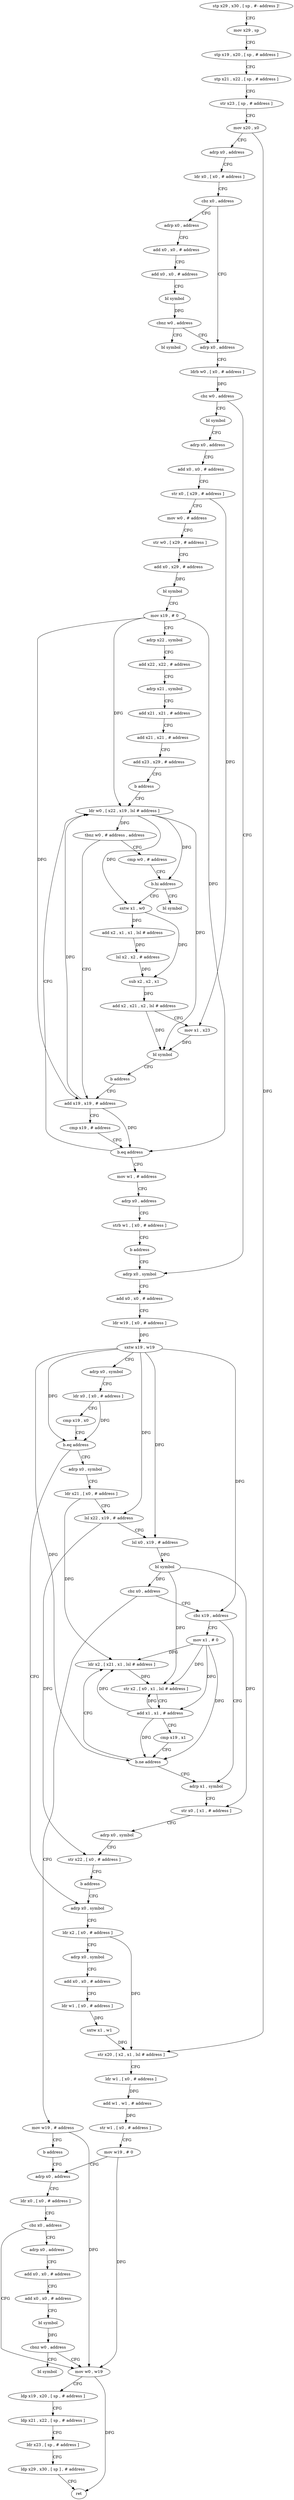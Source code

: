 digraph "func" {
"165632" [label = "stp x29 , x30 , [ sp , #- address ]!" ]
"165636" [label = "mov x29 , sp" ]
"165640" [label = "stp x19 , x20 , [ sp , # address ]" ]
"165644" [label = "stp x21 , x22 , [ sp , # address ]" ]
"165648" [label = "str x23 , [ sp , # address ]" ]
"165652" [label = "mov x20 , x0" ]
"165656" [label = "adrp x0 , address" ]
"165660" [label = "ldr x0 , [ x0 , # address ]" ]
"165664" [label = "cbz x0 , address" ]
"165688" [label = "adrp x0 , address" ]
"165668" [label = "adrp x0 , address" ]
"165692" [label = "ldrb w0 , [ x0 , # address ]" ]
"165696" [label = "cbz w0 , address" ]
"165836" [label = "bl symbol" ]
"165700" [label = "adrp x0 , symbol" ]
"165672" [label = "add x0 , x0 , # address" ]
"165676" [label = "add x0 , x0 , # address" ]
"165680" [label = "bl symbol" ]
"165684" [label = "cbnz w0 , address" ]
"165832" [label = "bl symbol" ]
"165840" [label = "adrp x0 , address" ]
"165844" [label = "add x0 , x0 , # address" ]
"165848" [label = "str x0 , [ x29 , # address ]" ]
"165852" [label = "mov w0 , # address" ]
"165856" [label = "str w0 , [ x29 , # address ]" ]
"165860" [label = "add x0 , x29 , # address" ]
"165864" [label = "bl symbol" ]
"165868" [label = "mov x19 , # 0" ]
"165872" [label = "adrp x22 , symbol" ]
"165876" [label = "add x22 , x22 , # address" ]
"165880" [label = "adrp x21 , symbol" ]
"165884" [label = "add x21 , x21 , # address" ]
"165888" [label = "add x21 , x21 , # address" ]
"165892" [label = "add x23 , x29 , # address" ]
"165896" [label = "b address" ]
"165916" [label = "ldr w0 , [ x22 , x19 , lsl # address ]" ]
"165704" [label = "add x0 , x0 , # address" ]
"165708" [label = "ldr w19 , [ x0 , # address ]" ]
"165712" [label = "sxtw x19 , w19" ]
"165716" [label = "adrp x0 , symbol" ]
"165720" [label = "ldr x0 , [ x0 , # address ]" ]
"165724" [label = "cmp x19 , x0" ]
"165728" [label = "b.eq address" ]
"165980" [label = "adrp x0 , symbol" ]
"165732" [label = "adrp x0 , symbol" ]
"165920" [label = "tbnz w0 , # address , address" ]
"165904" [label = "add x19 , x19 , # address" ]
"165924" [label = "cmp w0 , # address" ]
"165984" [label = "ldr x21 , [ x0 , # address ]" ]
"165988" [label = "lsl x22 , x19 , # address" ]
"165992" [label = "lsl x0 , x19 , # address" ]
"165996" [label = "bl symbol" ]
"166000" [label = "cbz x0 , address" ]
"166052" [label = "mov w19 , # address" ]
"166004" [label = "cbz x19 , address" ]
"165736" [label = "ldr x2 , [ x0 , # address ]" ]
"165740" [label = "adrp x0 , symbol" ]
"165744" [label = "add x0 , x0 , # address" ]
"165748" [label = "ldr w1 , [ x0 , # address ]" ]
"165752" [label = "sxtw x1 , w1" ]
"165756" [label = "str x20 , [ x2 , x1 , lsl # address ]" ]
"165760" [label = "ldr w1 , [ x0 , # address ]" ]
"165764" [label = "add w1 , w1 , # address" ]
"165768" [label = "str w1 , [ x0 , # address ]" ]
"165772" [label = "mov w19 , # 0" ]
"165776" [label = "adrp x0 , address" ]
"165908" [label = "cmp x19 , # address" ]
"165912" [label = "b.eq address" ]
"165964" [label = "mov w1 , # address" ]
"165928" [label = "b.hi address" ]
"165900" [label = "bl symbol" ]
"165932" [label = "sxtw x1 , w0" ]
"166056" [label = "b address" ]
"166032" [label = "adrp x1 , symbol" ]
"166008" [label = "mov x1 , # 0" ]
"165808" [label = "mov w0 , w19" ]
"165812" [label = "ldp x19 , x20 , [ sp , # address ]" ]
"165816" [label = "ldp x21 , x22 , [ sp , # address ]" ]
"165820" [label = "ldr x23 , [ sp , # address ]" ]
"165824" [label = "ldp x29 , x30 , [ sp ] , # address" ]
"165828" [label = "ret" ]
"165788" [label = "adrp x0 , address" ]
"165792" [label = "add x0 , x0 , # address" ]
"165796" [label = "add x0 , x0 , # address" ]
"165800" [label = "bl symbol" ]
"165804" [label = "cbnz w0 , address" ]
"166060" [label = "bl symbol" ]
"165968" [label = "adrp x0 , address" ]
"165972" [label = "strb w1 , [ x0 , # address ]" ]
"165976" [label = "b address" ]
"165936" [label = "add x2 , x1 , x1 , lsl # address" ]
"165940" [label = "lsl x2 , x2 , # address" ]
"165944" [label = "sub x2 , x2 , x1" ]
"165948" [label = "add x2 , x21 , x2 , lsl # address" ]
"165952" [label = "mov x1 , x23" ]
"165956" [label = "bl symbol" ]
"165960" [label = "b address" ]
"165780" [label = "ldr x0 , [ x0 , # address ]" ]
"165784" [label = "cbz x0 , address" ]
"166036" [label = "str x0 , [ x1 , # address ]" ]
"166040" [label = "adrp x0 , symbol" ]
"166044" [label = "str x22 , [ x0 , # address ]" ]
"166048" [label = "b address" ]
"166012" [label = "ldr x2 , [ x21 , x1 , lsl # address ]" ]
"166016" [label = "str x2 , [ x0 , x1 , lsl # address ]" ]
"166020" [label = "add x1 , x1 , # address" ]
"166024" [label = "cmp x19 , x1" ]
"166028" [label = "b.ne address" ]
"165632" -> "165636" [ label = "CFG" ]
"165636" -> "165640" [ label = "CFG" ]
"165640" -> "165644" [ label = "CFG" ]
"165644" -> "165648" [ label = "CFG" ]
"165648" -> "165652" [ label = "CFG" ]
"165652" -> "165656" [ label = "CFG" ]
"165652" -> "165756" [ label = "DFG" ]
"165656" -> "165660" [ label = "CFG" ]
"165660" -> "165664" [ label = "CFG" ]
"165664" -> "165688" [ label = "CFG" ]
"165664" -> "165668" [ label = "CFG" ]
"165688" -> "165692" [ label = "CFG" ]
"165668" -> "165672" [ label = "CFG" ]
"165692" -> "165696" [ label = "DFG" ]
"165696" -> "165836" [ label = "CFG" ]
"165696" -> "165700" [ label = "CFG" ]
"165836" -> "165840" [ label = "CFG" ]
"165700" -> "165704" [ label = "CFG" ]
"165672" -> "165676" [ label = "CFG" ]
"165676" -> "165680" [ label = "CFG" ]
"165680" -> "165684" [ label = "DFG" ]
"165684" -> "165832" [ label = "CFG" ]
"165684" -> "165688" [ label = "CFG" ]
"165840" -> "165844" [ label = "CFG" ]
"165844" -> "165848" [ label = "CFG" ]
"165848" -> "165852" [ label = "CFG" ]
"165848" -> "165952" [ label = "DFG" ]
"165852" -> "165856" [ label = "CFG" ]
"165856" -> "165860" [ label = "CFG" ]
"165860" -> "165864" [ label = "DFG" ]
"165864" -> "165868" [ label = "CFG" ]
"165868" -> "165872" [ label = "CFG" ]
"165868" -> "165916" [ label = "DFG" ]
"165868" -> "165904" [ label = "DFG" ]
"165868" -> "165912" [ label = "DFG" ]
"165872" -> "165876" [ label = "CFG" ]
"165876" -> "165880" [ label = "CFG" ]
"165880" -> "165884" [ label = "CFG" ]
"165884" -> "165888" [ label = "CFG" ]
"165888" -> "165892" [ label = "CFG" ]
"165892" -> "165896" [ label = "CFG" ]
"165896" -> "165916" [ label = "CFG" ]
"165916" -> "165920" [ label = "DFG" ]
"165916" -> "165928" [ label = "DFG" ]
"165916" -> "165932" [ label = "DFG" ]
"165916" -> "165956" [ label = "DFG" ]
"165704" -> "165708" [ label = "CFG" ]
"165708" -> "165712" [ label = "DFG" ]
"165712" -> "165716" [ label = "CFG" ]
"165712" -> "165728" [ label = "DFG" ]
"165712" -> "165988" [ label = "DFG" ]
"165712" -> "165992" [ label = "DFG" ]
"165712" -> "166004" [ label = "DFG" ]
"165712" -> "166028" [ label = "DFG" ]
"165716" -> "165720" [ label = "CFG" ]
"165720" -> "165724" [ label = "CFG" ]
"165720" -> "165728" [ label = "DFG" ]
"165724" -> "165728" [ label = "CFG" ]
"165728" -> "165980" [ label = "CFG" ]
"165728" -> "165732" [ label = "CFG" ]
"165980" -> "165984" [ label = "CFG" ]
"165732" -> "165736" [ label = "CFG" ]
"165920" -> "165904" [ label = "CFG" ]
"165920" -> "165924" [ label = "CFG" ]
"165904" -> "165908" [ label = "CFG" ]
"165904" -> "165916" [ label = "DFG" ]
"165904" -> "165912" [ label = "DFG" ]
"165924" -> "165928" [ label = "CFG" ]
"165984" -> "165988" [ label = "CFG" ]
"165984" -> "166012" [ label = "DFG" ]
"165988" -> "165992" [ label = "CFG" ]
"165988" -> "166044" [ label = "DFG" ]
"165992" -> "165996" [ label = "DFG" ]
"165996" -> "166000" [ label = "DFG" ]
"165996" -> "166036" [ label = "DFG" ]
"165996" -> "166016" [ label = "DFG" ]
"166000" -> "166052" [ label = "CFG" ]
"166000" -> "166004" [ label = "CFG" ]
"166052" -> "166056" [ label = "CFG" ]
"166052" -> "165808" [ label = "DFG" ]
"166004" -> "166032" [ label = "CFG" ]
"166004" -> "166008" [ label = "CFG" ]
"165736" -> "165740" [ label = "CFG" ]
"165736" -> "165756" [ label = "DFG" ]
"165740" -> "165744" [ label = "CFG" ]
"165744" -> "165748" [ label = "CFG" ]
"165748" -> "165752" [ label = "DFG" ]
"165752" -> "165756" [ label = "DFG" ]
"165756" -> "165760" [ label = "CFG" ]
"165760" -> "165764" [ label = "DFG" ]
"165764" -> "165768" [ label = "DFG" ]
"165768" -> "165772" [ label = "CFG" ]
"165772" -> "165776" [ label = "CFG" ]
"165772" -> "165808" [ label = "DFG" ]
"165776" -> "165780" [ label = "CFG" ]
"165908" -> "165912" [ label = "CFG" ]
"165912" -> "165964" [ label = "CFG" ]
"165912" -> "165916" [ label = "CFG" ]
"165964" -> "165968" [ label = "CFG" ]
"165928" -> "165900" [ label = "CFG" ]
"165928" -> "165932" [ label = "CFG" ]
"165932" -> "165936" [ label = "DFG" ]
"165932" -> "165944" [ label = "DFG" ]
"166056" -> "165776" [ label = "CFG" ]
"166032" -> "166036" [ label = "CFG" ]
"166008" -> "166012" [ label = "DFG" ]
"166008" -> "166016" [ label = "DFG" ]
"166008" -> "166020" [ label = "DFG" ]
"166008" -> "166028" [ label = "DFG" ]
"165808" -> "165812" [ label = "CFG" ]
"165808" -> "165828" [ label = "DFG" ]
"165812" -> "165816" [ label = "CFG" ]
"165816" -> "165820" [ label = "CFG" ]
"165820" -> "165824" [ label = "CFG" ]
"165824" -> "165828" [ label = "CFG" ]
"165788" -> "165792" [ label = "CFG" ]
"165792" -> "165796" [ label = "CFG" ]
"165796" -> "165800" [ label = "CFG" ]
"165800" -> "165804" [ label = "DFG" ]
"165804" -> "166060" [ label = "CFG" ]
"165804" -> "165808" [ label = "CFG" ]
"165968" -> "165972" [ label = "CFG" ]
"165972" -> "165976" [ label = "CFG" ]
"165976" -> "165700" [ label = "CFG" ]
"165936" -> "165940" [ label = "DFG" ]
"165940" -> "165944" [ label = "DFG" ]
"165944" -> "165948" [ label = "DFG" ]
"165948" -> "165952" [ label = "CFG" ]
"165948" -> "165956" [ label = "DFG" ]
"165952" -> "165956" [ label = "DFG" ]
"165956" -> "165960" [ label = "CFG" ]
"165960" -> "165904" [ label = "CFG" ]
"165780" -> "165784" [ label = "CFG" ]
"165784" -> "165808" [ label = "CFG" ]
"165784" -> "165788" [ label = "CFG" ]
"166036" -> "166040" [ label = "CFG" ]
"166040" -> "166044" [ label = "CFG" ]
"166044" -> "166048" [ label = "CFG" ]
"166048" -> "165732" [ label = "CFG" ]
"166012" -> "166016" [ label = "DFG" ]
"166016" -> "166020" [ label = "CFG" ]
"166020" -> "166024" [ label = "CFG" ]
"166020" -> "166012" [ label = "DFG" ]
"166020" -> "166016" [ label = "DFG" ]
"166020" -> "166028" [ label = "DFG" ]
"166024" -> "166028" [ label = "CFG" ]
"166028" -> "166012" [ label = "CFG" ]
"166028" -> "166032" [ label = "CFG" ]
}
